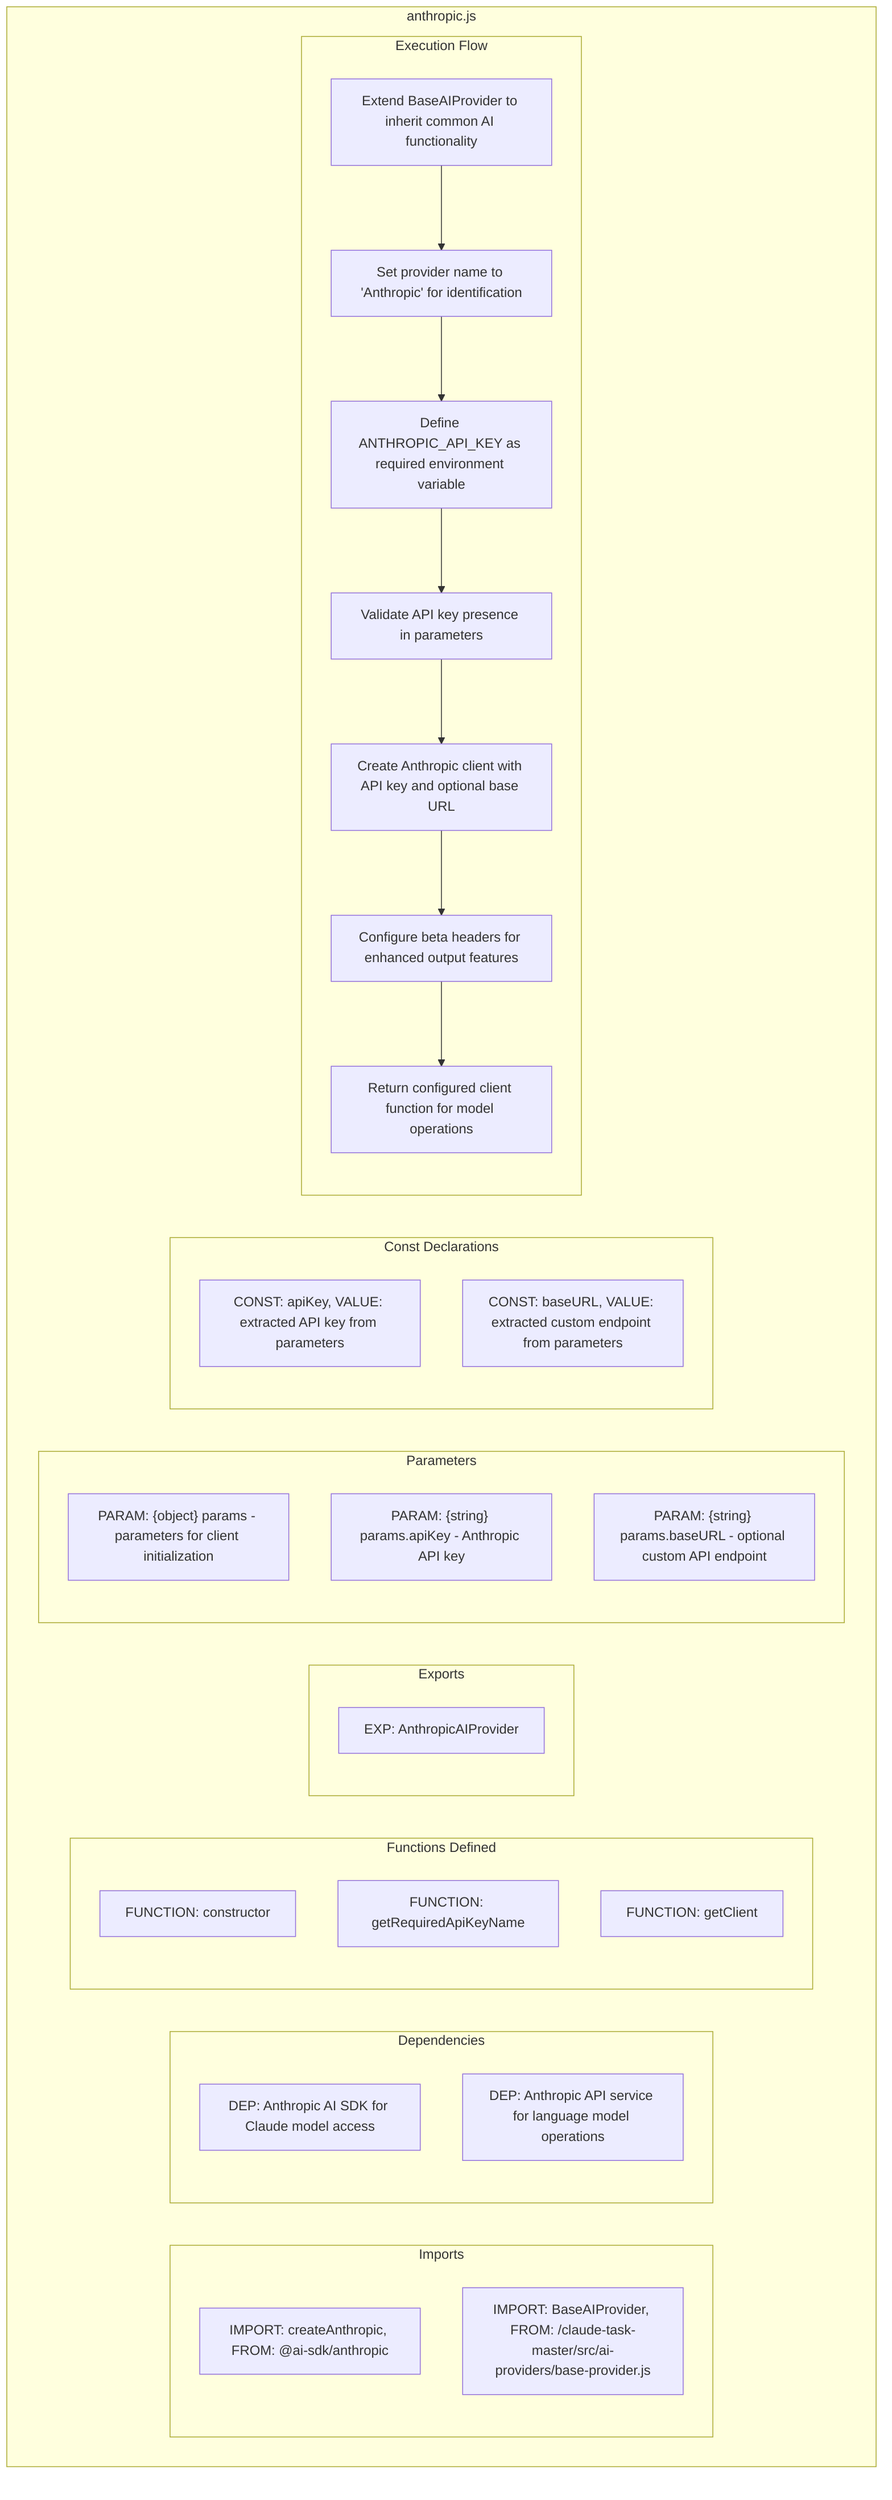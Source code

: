flowchart TB
    subgraph Imports["Imports"]
        I1["IMPORT: createAnthropic, FROM: @ai-sdk/anthropic"]
        I2["IMPORT: BaseAIProvider, FROM: /claude-task-master/src/ai-providers/base-provider.js"]
    end
    
    subgraph Dependencies["Dependencies"]
        D1["DEP: Anthropic AI SDK for Claude model access"]
        D2["DEP: Anthropic API service for language model operations"]
    end
    
    subgraph FunctionsDefined["Functions Defined"]
        FU1["FUNCTION: constructor"]
        FU2["FUNCTION: getRequiredApiKeyName"]
        FU3["FUNCTION: getClient"]
    end
    
    subgraph Exports["Exports"]
        E1["EXP: AnthropicAIProvider"]
    end
    
    subgraph Parameters["Parameters"]
        P1["PARAM: {object} params - parameters for client initialization"]
        P2["PARAM: {string} params.apiKey - Anthropic API key"]
        P3["PARAM: {string} params.baseURL - optional custom API endpoint"]
    end
    
    subgraph Constants["Const Declarations"]
        C1["CONST: apiKey, VALUE: extracted API key from parameters"]
        C2["CONST: baseURL, VALUE: extracted custom endpoint from parameters"]
    end
    
    subgraph ExecutionFlow["Execution Flow"]
        FL1["Extend BaseAIProvider to inherit common AI functionality"]
        FL2["Set provider name to 'Anthropic' for identification"]
        FL3["Define ANTHROPIC_API_KEY as required environment variable"]
        FL4["Validate API key presence in parameters"]
        FL5["Create Anthropic client with API key and optional base URL"]
        FL6["Configure beta headers for enhanced output features"]
        FL7["Return configured client function for model operations"]
    end
    
    subgraph anthropic["anthropic.js"]
        Imports
        Dependencies
        FunctionsDefined
        Exports
        Parameters
        Constants
        ExecutionFlow
    end
    
    FL1 --> FL2
    FL2 --> FL3
    FL3 --> FL4
    FL4 --> FL5
    FL5 --> FL6
    FL6 --> FL7